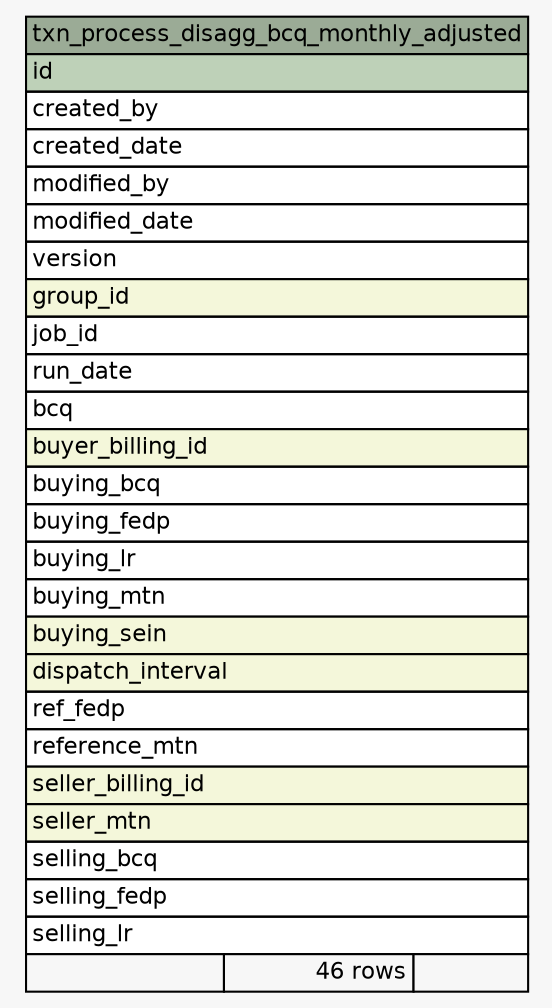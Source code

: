 // dot 2.36.0 on Mac OS X 10.12.6
// SchemaSpy rev 590
digraph "txn_process_disagg_bcq_monthly_adjusted" {
  graph [
    rankdir="RL"
    bgcolor="#f7f7f7"
    nodesep="0.18"
    ranksep="0.46"
    fontname="Helvetica"
    fontsize="11"
  ];
  node [
    fontname="Helvetica"
    fontsize="11"
    shape="plaintext"
  ];
  edge [
    arrowsize="0.8"
  ];
  "txn_process_disagg_bcq_monthly_adjusted" [
    label=<
    <TABLE BORDER="0" CELLBORDER="1" CELLSPACING="0" BGCOLOR="#ffffff">
      <TR><TD COLSPAN="3" BGCOLOR="#9bab96" ALIGN="CENTER">txn_process_disagg_bcq_monthly_adjusted</TD></TR>
      <TR><TD PORT="id" COLSPAN="3" BGCOLOR="#bed1b8" ALIGN="LEFT">id</TD></TR>
      <TR><TD PORT="created_by" COLSPAN="3" ALIGN="LEFT">created_by</TD></TR>
      <TR><TD PORT="created_date" COLSPAN="3" ALIGN="LEFT">created_date</TD></TR>
      <TR><TD PORT="modified_by" COLSPAN="3" ALIGN="LEFT">modified_by</TD></TR>
      <TR><TD PORT="modified_date" COLSPAN="3" ALIGN="LEFT">modified_date</TD></TR>
      <TR><TD PORT="version" COLSPAN="3" ALIGN="LEFT">version</TD></TR>
      <TR><TD PORT="group_id" COLSPAN="3" BGCOLOR="#f4f7da" ALIGN="LEFT">group_id</TD></TR>
      <TR><TD PORT="job_id" COLSPAN="3" ALIGN="LEFT">job_id</TD></TR>
      <TR><TD PORT="run_date" COLSPAN="3" ALIGN="LEFT">run_date</TD></TR>
      <TR><TD PORT="bcq" COLSPAN="3" ALIGN="LEFT">bcq</TD></TR>
      <TR><TD PORT="buyer_billing_id" COLSPAN="3" BGCOLOR="#f4f7da" ALIGN="LEFT">buyer_billing_id</TD></TR>
      <TR><TD PORT="buying_bcq" COLSPAN="3" ALIGN="LEFT">buying_bcq</TD></TR>
      <TR><TD PORT="buying_fedp" COLSPAN="3" ALIGN="LEFT">buying_fedp</TD></TR>
      <TR><TD PORT="buying_lr" COLSPAN="3" ALIGN="LEFT">buying_lr</TD></TR>
      <TR><TD PORT="buying_mtn" COLSPAN="3" ALIGN="LEFT">buying_mtn</TD></TR>
      <TR><TD PORT="buying_sein" COLSPAN="3" BGCOLOR="#f4f7da" ALIGN="LEFT">buying_sein</TD></TR>
      <TR><TD PORT="dispatch_interval" COLSPAN="3" BGCOLOR="#f4f7da" ALIGN="LEFT">dispatch_interval</TD></TR>
      <TR><TD PORT="ref_fedp" COLSPAN="3" ALIGN="LEFT">ref_fedp</TD></TR>
      <TR><TD PORT="reference_mtn" COLSPAN="3" ALIGN="LEFT">reference_mtn</TD></TR>
      <TR><TD PORT="seller_billing_id" COLSPAN="3" BGCOLOR="#f4f7da" ALIGN="LEFT">seller_billing_id</TD></TR>
      <TR><TD PORT="seller_mtn" COLSPAN="3" BGCOLOR="#f4f7da" ALIGN="LEFT">seller_mtn</TD></TR>
      <TR><TD PORT="selling_bcq" COLSPAN="3" ALIGN="LEFT">selling_bcq</TD></TR>
      <TR><TD PORT="selling_fedp" COLSPAN="3" ALIGN="LEFT">selling_fedp</TD></TR>
      <TR><TD PORT="selling_lr" COLSPAN="3" ALIGN="LEFT">selling_lr</TD></TR>
      <TR><TD ALIGN="LEFT" BGCOLOR="#f7f7f7">  </TD><TD ALIGN="RIGHT" BGCOLOR="#f7f7f7">46 rows</TD><TD ALIGN="RIGHT" BGCOLOR="#f7f7f7">  </TD></TR>
    </TABLE>>
    URL="tables/txn_process_disagg_bcq_monthly_adjusted.html"
    tooltip="txn_process_disagg_bcq_monthly_adjusted"
  ];
}
